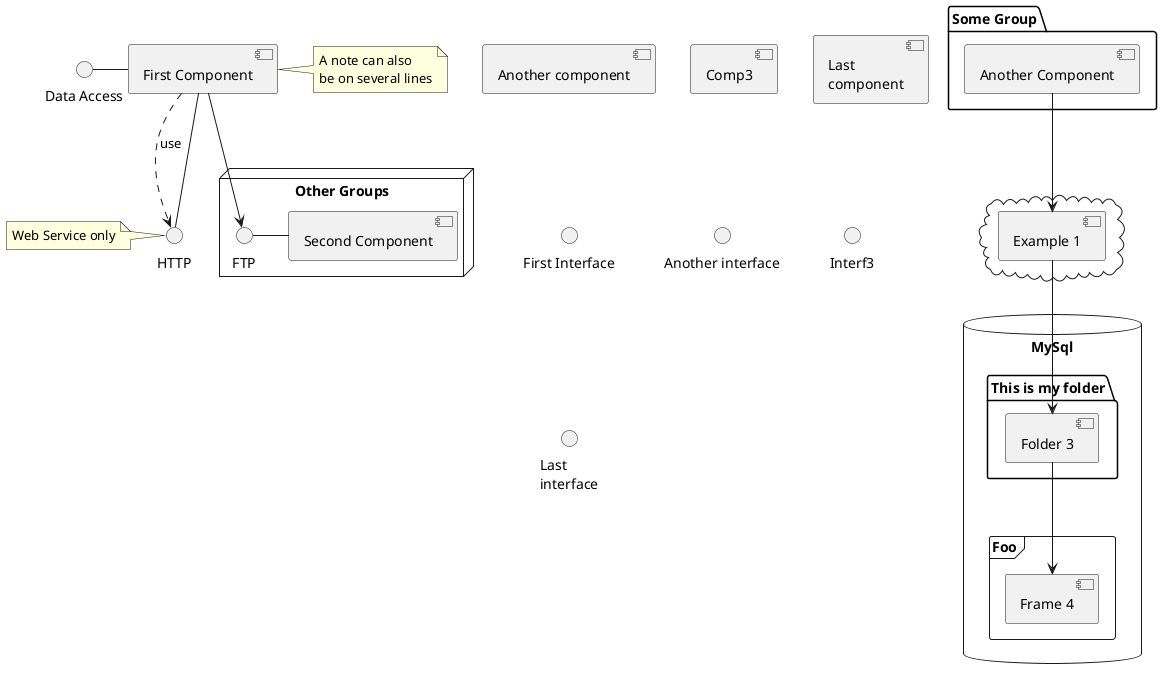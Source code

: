 @startuml

[First Component]
[Another component] as Comp2  
component Comp3
component [Last\ncomponent] as Comp4

() "First Interface"
() "Another interface" as Interf2
interface Interf3
interface "Last\ninterface" as Interf4

interface "Data Access" as DA

DA - [First Component] 
[First Component] ..> HTTP : use

note left of HTTP : Web Service only

note right of [First Component]
  A note can also
  be on several lines
end note

package "Some Group" {
  HTTP - [First Component]
  [Another Component]
}
 
node "Other Groups" {
  FTP - [Second Component]
  [First Component] --> FTP
} 

cloud {
  [Example 1]
}


database "MySql" {
  folder "This is my folder" {
	[Folder 3]
  }
  frame "Foo" {
	[Frame 4]
  }
}


[Another Component] --> [Example 1]
[Example 1] --> [Folder 3]
[Folder 3] --> [Frame 4]

@enduml